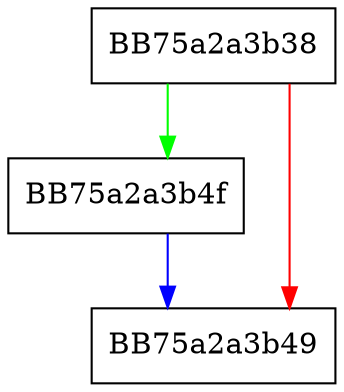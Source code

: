 digraph sqlite3OsClose {
  node [shape="box"];
  graph [splines=ortho];
  BB75a2a3b38 -> BB75a2a3b4f [color="green"];
  BB75a2a3b38 -> BB75a2a3b49 [color="red"];
  BB75a2a3b4f -> BB75a2a3b49 [color="blue"];
}